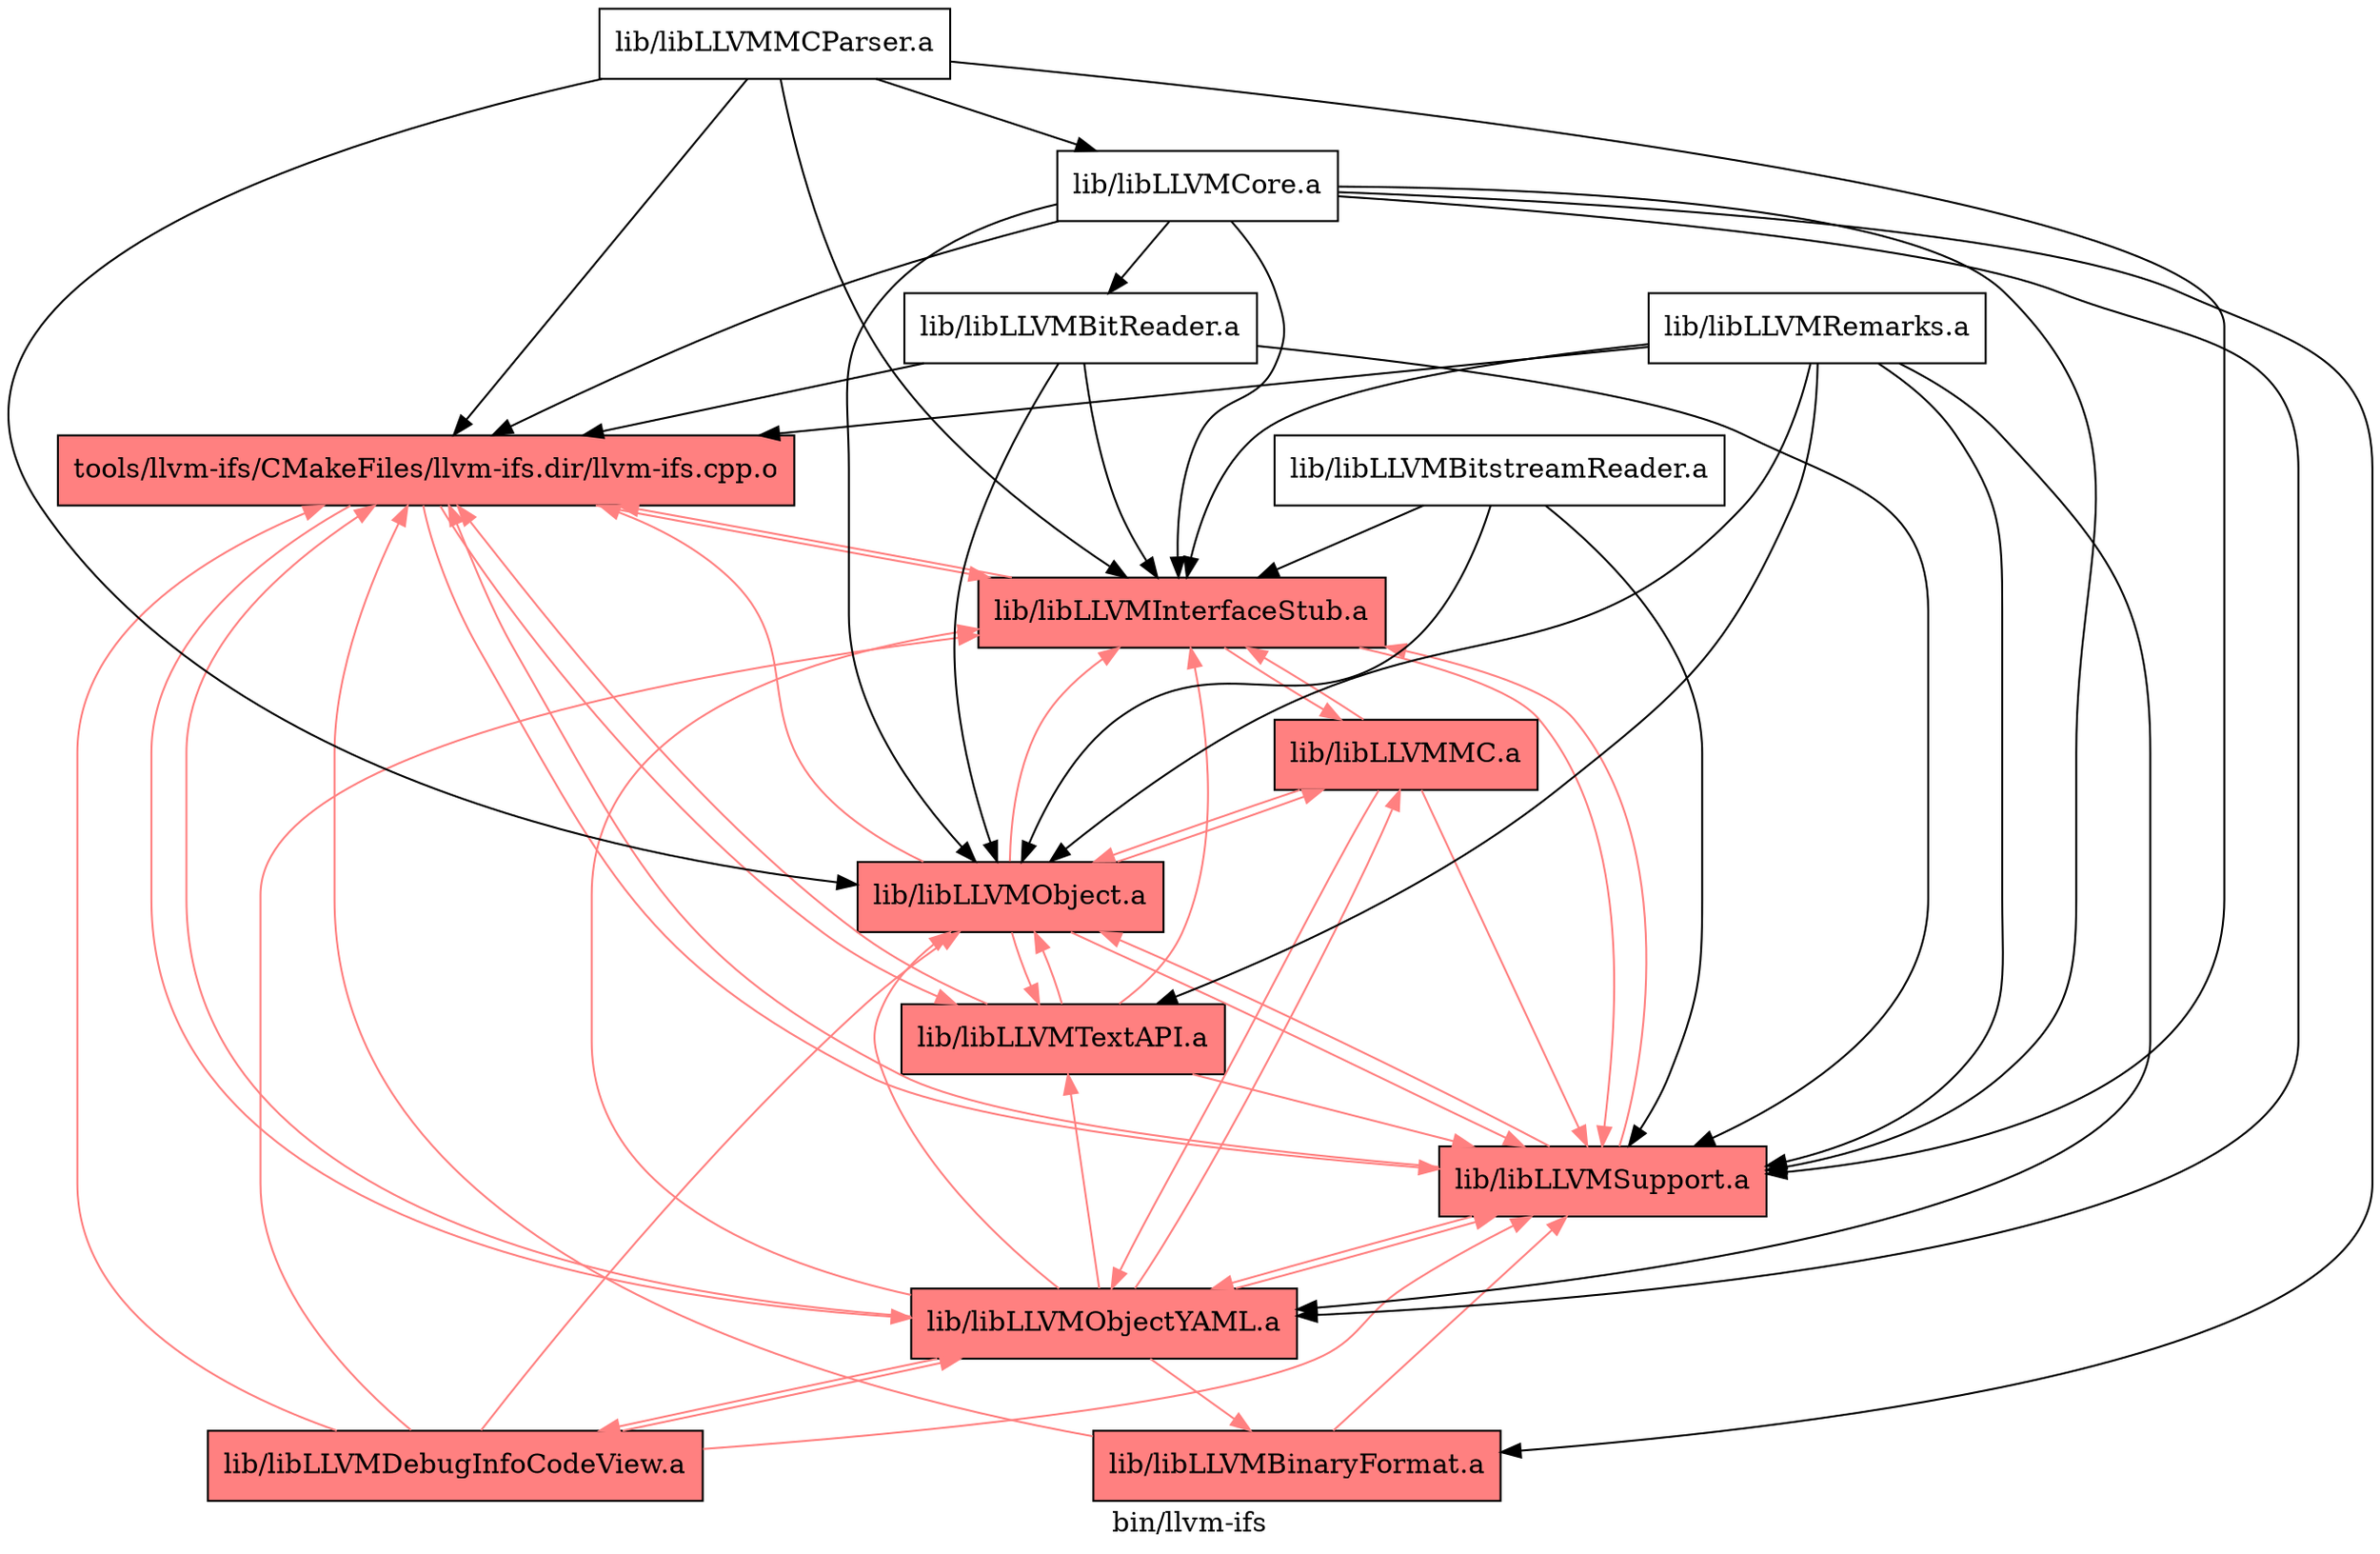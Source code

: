 digraph "bin/llvm-ifs" {
	label="bin/llvm-ifs";

	Node0x55e8770b1128 [shape=record,shape=record,style=filled,fillcolor="1.000000 0.5 1",label="{tools/llvm-ifs/CMakeFiles/llvm-ifs.dir/llvm-ifs.cpp.o}"];
	Node0x55e8770b1128 -> Node0x55e8770a9dd8[color="1.000000 0.5 1"];
	Node0x55e8770b1128 -> Node0x55e8770b0bd8[color="1.000000 0.5 1"];
	Node0x55e8770b1128 -> Node0x55e8770b0728[color="1.000000 0.5 1"];
	Node0x55e8770b1128 -> Node0x55e8770b01d8[color="1.000000 0.5 1"];
	Node0x55e8770a9dd8 [shape=record,shape=record,style=filled,fillcolor="1.000000 0.5 1",label="{lib/libLLVMInterfaceStub.a}"];
	Node0x55e8770a9dd8 -> Node0x55e8770b1128[color="1.000000 0.5 1"];
	Node0x55e8770a9dd8 -> Node0x55e8770b0bd8[color="1.000000 0.5 1"];
	Node0x55e8770a9dd8 -> Node0x55e8770ad9d8[color="1.000000 0.5 1"];
	Node0x55e8770b0bd8 [shape=record,shape=record,style=filled,fillcolor="1.000000 0.5 1",label="{lib/libLLVMSupport.a}"];
	Node0x55e8770b0bd8 -> Node0x55e8770a9dd8[color="1.000000 0.5 1"];
	Node0x55e8770b0bd8 -> Node0x55e8770b1588[color="1.000000 0.5 1"];
	Node0x55e8770b0bd8 -> Node0x55e8770b1128[color="1.000000 0.5 1"];
	Node0x55e8770b0bd8 -> Node0x55e8770b01d8[color="1.000000 0.5 1"];
	Node0x55e8770b0728 [shape=record,shape=record,style=filled,fillcolor="1.000000 0.5 1",label="{lib/libLLVMTextAPI.a}"];
	Node0x55e8770b0728 -> Node0x55e8770b0bd8[color="1.000000 0.5 1"];
	Node0x55e8770b0728 -> Node0x55e8770b1588[color="1.000000 0.5 1"];
	Node0x55e8770b0728 -> Node0x55e8770b1128[color="1.000000 0.5 1"];
	Node0x55e8770b0728 -> Node0x55e8770a9dd8[color="1.000000 0.5 1"];
	Node0x55e8770b01d8 [shape=record,shape=record,style=filled,fillcolor="1.000000 0.5 1",label="{lib/libLLVMObjectYAML.a}"];
	Node0x55e8770b01d8 -> Node0x55e8770a9dd8[color="1.000000 0.5 1"];
	Node0x55e8770b01d8 -> Node0x55e8770b1588[color="1.000000 0.5 1"];
	Node0x55e8770b01d8 -> Node0x55e8770b0bd8[color="1.000000 0.5 1"];
	Node0x55e8770b01d8 -> Node0x55e8770b1128[color="1.000000 0.5 1"];
	Node0x55e8770b01d8 -> Node0x55e8770b0728[color="1.000000 0.5 1"];
	Node0x55e8770b01d8 -> Node0x55e8770ad9d8[color="1.000000 0.5 1"];
	Node0x55e8770b01d8 -> Node0x55e8770afdc8[color="1.000000 0.5 1"];
	Node0x55e8770b01d8 -> Node0x55e8770af7d8[color="1.000000 0.5 1"];
	Node0x55e8770ad9d8 [shape=record,shape=record,style=filled,fillcolor="1.000000 0.5 1",label="{lib/libLLVMMC.a}"];
	Node0x55e8770ad9d8 -> Node0x55e8770b0bd8[color="1.000000 0.5 1"];
	Node0x55e8770ad9d8 -> Node0x55e8770b01d8[color="1.000000 0.5 1"];
	Node0x55e8770ad9d8 -> Node0x55e8770a9dd8[color="1.000000 0.5 1"];
	Node0x55e8770ad9d8 -> Node0x55e8770b1588[color="1.000000 0.5 1"];
	Node0x55e8770b1588 [shape=record,shape=record,style=filled,fillcolor="1.000000 0.5 1",label="{lib/libLLVMObject.a}"];
	Node0x55e8770b1588 -> Node0x55e8770b1128[color="1.000000 0.5 1"];
	Node0x55e8770b1588 -> Node0x55e8770b0bd8[color="1.000000 0.5 1"];
	Node0x55e8770b1588 -> Node0x55e8770a9dd8[color="1.000000 0.5 1"];
	Node0x55e8770b1588 -> Node0x55e8770ad9d8[color="1.000000 0.5 1"];
	Node0x55e8770b1588 -> Node0x55e8770b0728[color="1.000000 0.5 1"];
	Node0x55e8770afdc8 [shape=record,shape=record,style=filled,fillcolor="1.000000 0.5 1",label="{lib/libLLVMBinaryFormat.a}"];
	Node0x55e8770afdc8 -> Node0x55e8770b1128[color="1.000000 0.5 1"];
	Node0x55e8770afdc8 -> Node0x55e8770b0bd8[color="1.000000 0.5 1"];
	Node0x55e8770af7d8 [shape=record,shape=record,style=filled,fillcolor="1.000000 0.5 1",label="{lib/libLLVMDebugInfoCodeView.a}"];
	Node0x55e8770af7d8 -> Node0x55e8770b0bd8[color="1.000000 0.5 1"];
	Node0x55e8770af7d8 -> Node0x55e8770b1588[color="1.000000 0.5 1"];
	Node0x55e8770af7d8 -> Node0x55e8770b01d8[color="1.000000 0.5 1"];
	Node0x55e8770af7d8 -> Node0x55e8770a9dd8[color="1.000000 0.5 1"];
	Node0x55e8770af7d8 -> Node0x55e8770b1128[color="1.000000 0.5 1"];
	Node0x55e8770b1b28 [shape=record,shape=record,label="{lib/libLLVMBitReader.a}"];
	Node0x55e8770b1b28 -> Node0x55e8770b1128;
	Node0x55e8770b1b28 -> Node0x55e8770a9dd8;
	Node0x55e8770b1b28 -> Node0x55e8770b1588;
	Node0x55e8770b1b28 -> Node0x55e8770b0bd8;
	Node0x55e8770b15d8 [shape=record,shape=record,label="{lib/libLLVMCore.a}"];
	Node0x55e8770b15d8 -> Node0x55e8770b1128;
	Node0x55e8770b15d8 -> Node0x55e8770b1588;
	Node0x55e8770b15d8 -> Node0x55e8770b0bd8;
	Node0x55e8770b15d8 -> Node0x55e8770b01d8;
	Node0x55e8770b15d8 -> Node0x55e8770afdc8;
	Node0x55e8770b15d8 -> Node0x55e8770a9dd8;
	Node0x55e8770b15d8 -> Node0x55e8770b1b28;
	Node0x55e8770aeb08 [shape=record,shape=record,label="{lib/libLLVMRemarks.a}"];
	Node0x55e8770aeb08 -> Node0x55e8770b1128;
	Node0x55e8770aeb08 -> Node0x55e8770b0bd8;
	Node0x55e8770aeb08 -> Node0x55e8770b01d8;
	Node0x55e8770aeb08 -> Node0x55e8770a9dd8;
	Node0x55e8770aeb08 -> Node0x55e8770b1588;
	Node0x55e8770aeb08 -> Node0x55e8770b0728;
	Node0x55e8770ae3d8 [shape=record,shape=record,label="{lib/libLLVMBitstreamReader.a}"];
	Node0x55e8770ae3d8 -> Node0x55e8770a9dd8;
	Node0x55e8770ae3d8 -> Node0x55e8770b1588;
	Node0x55e8770ae3d8 -> Node0x55e8770b0bd8;
	Node0x55e8770adf28 [shape=record,shape=record,label="{lib/libLLVMMCParser.a}"];
	Node0x55e8770adf28 -> Node0x55e8770b1128;
	Node0x55e8770adf28 -> Node0x55e8770a9dd8;
	Node0x55e8770adf28 -> Node0x55e8770b1588;
	Node0x55e8770adf28 -> Node0x55e8770b0bd8;
	Node0x55e8770adf28 -> Node0x55e8770b15d8;
}

